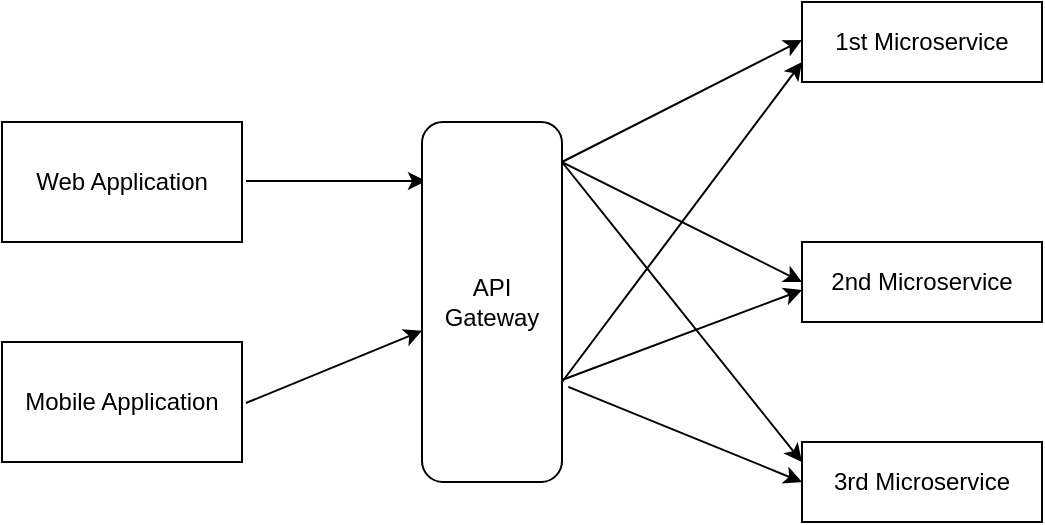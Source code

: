 <mxfile version="20.8.16" type="github">
  <diagram id="NTB-_1T0ecYnfgK1fwUM" name="Page-1">
    <mxGraphModel dx="1259" dy="620" grid="1" gridSize="10" guides="1" tooltips="1" connect="1" arrows="1" fold="1" page="1" pageScale="1" pageWidth="1169" pageHeight="827" math="0" shadow="0">
      <root>
        <mxCell id="0" />
        <mxCell id="1" parent="0" />
        <mxCell id="YM2_OZTBvlbwgCARhYAU-1" value="Web Application" style="rounded=0;whiteSpace=wrap;html=1;" parent="1" vertex="1">
          <mxGeometry x="120" y="110" width="120" height="60" as="geometry" />
        </mxCell>
        <mxCell id="YM2_OZTBvlbwgCARhYAU-2" value="Mobile Application" style="rounded=0;whiteSpace=wrap;html=1;" parent="1" vertex="1">
          <mxGeometry x="120" y="220" width="120" height="60" as="geometry" />
        </mxCell>
        <mxCell id="YM2_OZTBvlbwgCARhYAU-3" value="" style="endArrow=classic;html=1;rounded=0;" parent="1" edge="1">
          <mxGeometry width="50" height="50" relative="1" as="geometry">
            <mxPoint x="242" y="139.5" as="sourcePoint" />
            <mxPoint x="332" y="139.5" as="targetPoint" />
          </mxGeometry>
        </mxCell>
        <mxCell id="YM2_OZTBvlbwgCARhYAU-4" value="" style="endArrow=classic;html=1;rounded=0;" parent="1" edge="1" target="YM2_OZTBvlbwgCARhYAU-6">
          <mxGeometry width="50" height="50" relative="1" as="geometry">
            <mxPoint x="242" y="250.5" as="sourcePoint" />
            <mxPoint x="332" y="250.5" as="targetPoint" />
          </mxGeometry>
        </mxCell>
        <mxCell id="YM2_OZTBvlbwgCARhYAU-6" value="API Gateway" style="rounded=1;whiteSpace=wrap;html=1;" parent="1" vertex="1">
          <mxGeometry x="330" y="110" width="70" height="180" as="geometry" />
        </mxCell>
        <mxCell id="YM2_OZTBvlbwgCARhYAU-8" value="1st Microservice" style="rounded=0;whiteSpace=wrap;html=1;" parent="1" vertex="1">
          <mxGeometry x="520" y="50" width="120" height="40" as="geometry" />
        </mxCell>
        <mxCell id="YM2_OZTBvlbwgCARhYAU-9" value="2nd Microservice" style="rounded=0;whiteSpace=wrap;html=1;" parent="1" vertex="1">
          <mxGeometry x="520" y="170" width="120" height="40" as="geometry" />
        </mxCell>
        <mxCell id="YM2_OZTBvlbwgCARhYAU-10" value="3rd Microservice" style="rounded=0;whiteSpace=wrap;html=1;" parent="1" vertex="1">
          <mxGeometry x="520" y="270" width="120" height="40" as="geometry" />
        </mxCell>
        <mxCell id="YM2_OZTBvlbwgCARhYAU-11" value="" style="endArrow=classic;html=1;rounded=0;entryX=0;entryY=0.75;entryDx=0;entryDy=0;" parent="1" edge="1">
          <mxGeometry width="50" height="50" relative="1" as="geometry">
            <mxPoint x="400" y="130" as="sourcePoint" />
            <mxPoint x="520" y="69" as="targetPoint" />
          </mxGeometry>
        </mxCell>
        <mxCell id="YM2_OZTBvlbwgCARhYAU-12" value="" style="endArrow=classic;html=1;rounded=0;entryX=0;entryY=0.5;entryDx=0;entryDy=0;" parent="1" target="YM2_OZTBvlbwgCARhYAU-9" edge="1">
          <mxGeometry width="50" height="50" relative="1" as="geometry">
            <mxPoint x="400" y="160" as="sourcePoint" />
            <mxPoint x="520" y="100" as="targetPoint" />
            <Array as="points">
              <mxPoint x="400" y="130" />
            </Array>
          </mxGeometry>
        </mxCell>
        <mxCell id="YM2_OZTBvlbwgCARhYAU-13" value="" style="endArrow=classic;html=1;rounded=0;entryX=0;entryY=0.25;entryDx=0;entryDy=0;" parent="1" target="YM2_OZTBvlbwgCARhYAU-10" edge="1">
          <mxGeometry width="50" height="50" relative="1" as="geometry">
            <mxPoint x="400" y="130" as="sourcePoint" />
            <mxPoint x="500" y="190" as="targetPoint" />
          </mxGeometry>
        </mxCell>
        <mxCell id="YM2_OZTBvlbwgCARhYAU-14" value="" style="endArrow=classic;html=1;rounded=0;entryX=0;entryY=0.75;entryDx=0;entryDy=0;" parent="1" target="YM2_OZTBvlbwgCARhYAU-8" edge="1">
          <mxGeometry width="50" height="50" relative="1" as="geometry">
            <mxPoint x="400" y="240" as="sourcePoint" />
            <mxPoint x="520" y="230" as="targetPoint" />
          </mxGeometry>
        </mxCell>
        <mxCell id="YM2_OZTBvlbwgCARhYAU-15" value="" style="endArrow=classic;html=1;rounded=0;exitX=1;exitY=0.75;exitDx=0;exitDy=0;entryX=0;entryY=0.5;entryDx=0;entryDy=0;" parent="1" edge="1">
          <mxGeometry width="50" height="50" relative="1" as="geometry">
            <mxPoint x="400" y="239" as="sourcePoint" />
            <mxPoint x="520" y="194" as="targetPoint" />
          </mxGeometry>
        </mxCell>
        <mxCell id="YM2_OZTBvlbwgCARhYAU-16" value="" style="endArrow=classic;html=1;rounded=0;exitX=1.045;exitY=0.374;exitDx=0;exitDy=0;entryX=0;entryY=0.5;entryDx=0;entryDy=0;exitPerimeter=0;" parent="1" target="YM2_OZTBvlbwgCARhYAU-10" edge="1">
          <mxGeometry width="50" height="50" relative="1" as="geometry">
            <mxPoint x="403.15" y="242.44" as="sourcePoint" />
            <mxPoint x="530" y="245" as="targetPoint" />
          </mxGeometry>
        </mxCell>
      </root>
    </mxGraphModel>
  </diagram>
</mxfile>
